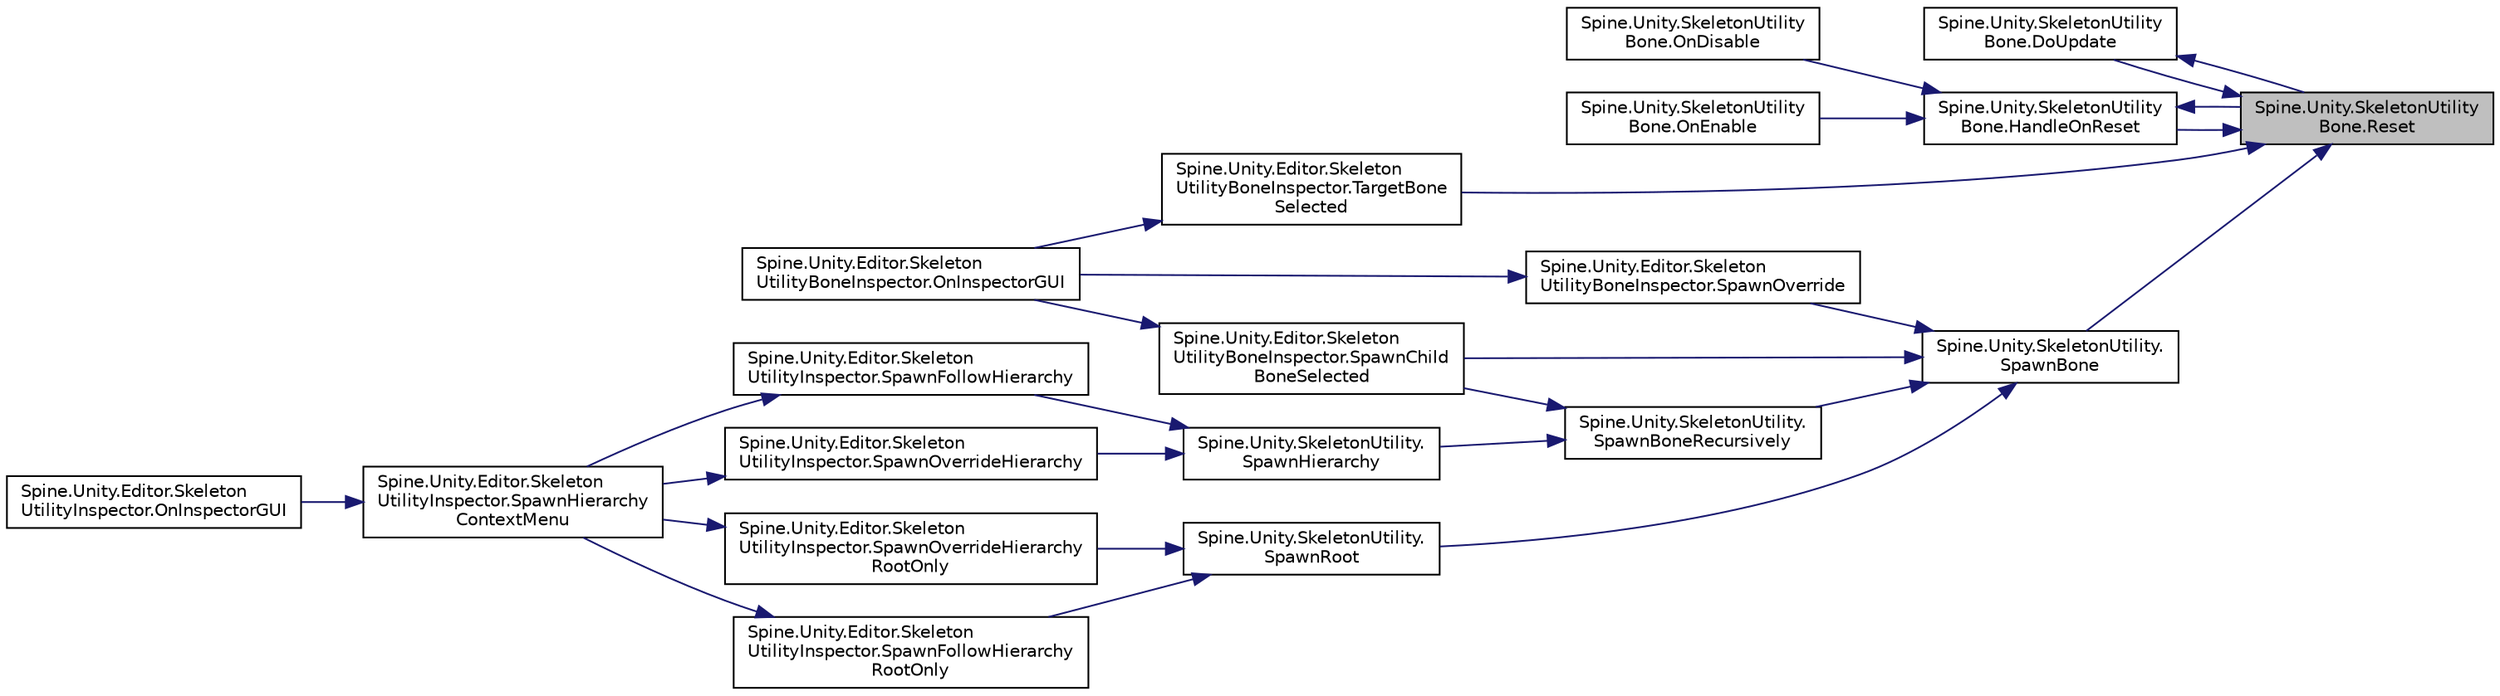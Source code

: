 digraph "Spine.Unity.SkeletonUtilityBone.Reset"
{
 // LATEX_PDF_SIZE
  edge [fontname="Helvetica",fontsize="10",labelfontname="Helvetica",labelfontsize="10"];
  node [fontname="Helvetica",fontsize="10",shape=record];
  rankdir="RL";
  Node1 [label="Spine.Unity.SkeletonUtility\lBone.Reset",height=0.2,width=0.4,color="black", fillcolor="grey75", style="filled", fontcolor="black",tooltip=" "];
  Node1 -> Node2 [dir="back",color="midnightblue",fontsize="10",style="solid"];
  Node2 [label="Spine.Unity.SkeletonUtility\lBone.DoUpdate",height=0.2,width=0.4,color="black", fillcolor="white", style="filled",URL="$class_spine_1_1_unity_1_1_skeleton_utility_bone.html#a727d80d5937dbf167f0fc4b92f7c83bc",tooltip=" "];
  Node2 -> Node1 [dir="back",color="midnightblue",fontsize="10",style="solid"];
  Node1 -> Node3 [dir="back",color="midnightblue",fontsize="10",style="solid"];
  Node3 [label="Spine.Unity.SkeletonUtility\lBone.HandleOnReset",height=0.2,width=0.4,color="black", fillcolor="white", style="filled",URL="$class_spine_1_1_unity_1_1_skeleton_utility_bone.html#a8807d55e246a6e212449c510c16a397c",tooltip=" "];
  Node3 -> Node4 [dir="back",color="midnightblue",fontsize="10",style="solid"];
  Node4 [label="Spine.Unity.SkeletonUtility\lBone.OnDisable",height=0.2,width=0.4,color="black", fillcolor="white", style="filled",URL="$class_spine_1_1_unity_1_1_skeleton_utility_bone.html#ab084f9691147c32e2f6a8f00cf64991d",tooltip=" "];
  Node3 -> Node5 [dir="back",color="midnightblue",fontsize="10",style="solid"];
  Node5 [label="Spine.Unity.SkeletonUtility\lBone.OnEnable",height=0.2,width=0.4,color="black", fillcolor="white", style="filled",URL="$class_spine_1_1_unity_1_1_skeleton_utility_bone.html#ae79e87b401cd972538a7d4cd1689fca5",tooltip=" "];
  Node3 -> Node1 [dir="back",color="midnightblue",fontsize="10",style="solid"];
  Node1 -> Node6 [dir="back",color="midnightblue",fontsize="10",style="solid"];
  Node6 [label="Spine.Unity.SkeletonUtility.\lSpawnBone",height=0.2,width=0.4,color="black", fillcolor="white", style="filled",URL="$class_spine_1_1_unity_1_1_skeleton_utility.html#a66d2098df30148e5c5e592f1de9bc414",tooltip=" "];
  Node6 -> Node7 [dir="back",color="midnightblue",fontsize="10",style="solid"];
  Node7 [label="Spine.Unity.SkeletonUtility.\lSpawnBoneRecursively",height=0.2,width=0.4,color="black", fillcolor="white", style="filled",URL="$class_spine_1_1_unity_1_1_skeleton_utility.html#af1451cab18afafebe62cace739cf4186",tooltip=" "];
  Node7 -> Node8 [dir="back",color="midnightblue",fontsize="10",style="solid"];
  Node8 [label="Spine.Unity.Editor.Skeleton\lUtilityBoneInspector.SpawnChild\lBoneSelected",height=0.2,width=0.4,color="black", fillcolor="white", style="filled",URL="$class_spine_1_1_unity_1_1_editor_1_1_skeleton_utility_bone_inspector.html#a500c94658e3589779e47f7cdc35cbc13",tooltip=" "];
  Node8 -> Node9 [dir="back",color="midnightblue",fontsize="10",style="solid"];
  Node9 [label="Spine.Unity.Editor.Skeleton\lUtilityBoneInspector.OnInspectorGUI",height=0.2,width=0.4,color="black", fillcolor="white", style="filled",URL="$class_spine_1_1_unity_1_1_editor_1_1_skeleton_utility_bone_inspector.html#a19b126b947d171f662d3a49b0ef67ecd",tooltip=" "];
  Node7 -> Node10 [dir="back",color="midnightblue",fontsize="10",style="solid"];
  Node10 [label="Spine.Unity.SkeletonUtility.\lSpawnHierarchy",height=0.2,width=0.4,color="black", fillcolor="white", style="filled",URL="$class_spine_1_1_unity_1_1_skeleton_utility.html#aca7429047790d57b9da23180484224c7",tooltip=" "];
  Node10 -> Node11 [dir="back",color="midnightblue",fontsize="10",style="solid"];
  Node11 [label="Spine.Unity.Editor.Skeleton\lUtilityInspector.SpawnFollowHierarchy",height=0.2,width=0.4,color="black", fillcolor="white", style="filled",URL="$class_spine_1_1_unity_1_1_editor_1_1_skeleton_utility_inspector.html#a92860705b113a15e7dad148fd33ebd48",tooltip=" "];
  Node11 -> Node12 [dir="back",color="midnightblue",fontsize="10",style="solid"];
  Node12 [label="Spine.Unity.Editor.Skeleton\lUtilityInspector.SpawnHierarchy\lContextMenu",height=0.2,width=0.4,color="black", fillcolor="white", style="filled",URL="$class_spine_1_1_unity_1_1_editor_1_1_skeleton_utility_inspector.html#ac788bccb16956f14571306f3f4dfc13d",tooltip=" "];
  Node12 -> Node13 [dir="back",color="midnightblue",fontsize="10",style="solid"];
  Node13 [label="Spine.Unity.Editor.Skeleton\lUtilityInspector.OnInspectorGUI",height=0.2,width=0.4,color="black", fillcolor="white", style="filled",URL="$class_spine_1_1_unity_1_1_editor_1_1_skeleton_utility_inspector.html#a6f52ece3c7e4f67f2e25c41b40adba3f",tooltip=" "];
  Node10 -> Node14 [dir="back",color="midnightblue",fontsize="10",style="solid"];
  Node14 [label="Spine.Unity.Editor.Skeleton\lUtilityInspector.SpawnOverrideHierarchy",height=0.2,width=0.4,color="black", fillcolor="white", style="filled",URL="$class_spine_1_1_unity_1_1_editor_1_1_skeleton_utility_inspector.html#a2708a1e7073263a0c030b8bcaa40638c",tooltip=" "];
  Node14 -> Node12 [dir="back",color="midnightblue",fontsize="10",style="solid"];
  Node6 -> Node8 [dir="back",color="midnightblue",fontsize="10",style="solid"];
  Node6 -> Node15 [dir="back",color="midnightblue",fontsize="10",style="solid"];
  Node15 [label="Spine.Unity.Editor.Skeleton\lUtilityBoneInspector.SpawnOverride",height=0.2,width=0.4,color="black", fillcolor="white", style="filled",URL="$class_spine_1_1_unity_1_1_editor_1_1_skeleton_utility_bone_inspector.html#a03229f9b0e29583adf4d52c3b586a84b",tooltip=" "];
  Node15 -> Node9 [dir="back",color="midnightblue",fontsize="10",style="solid"];
  Node6 -> Node16 [dir="back",color="midnightblue",fontsize="10",style="solid"];
  Node16 [label="Spine.Unity.SkeletonUtility.\lSpawnRoot",height=0.2,width=0.4,color="black", fillcolor="white", style="filled",URL="$class_spine_1_1_unity_1_1_skeleton_utility.html#a0f885c2a30cd961443484ca28ec77701",tooltip=" "];
  Node16 -> Node17 [dir="back",color="midnightblue",fontsize="10",style="solid"];
  Node17 [label="Spine.Unity.Editor.Skeleton\lUtilityInspector.SpawnFollowHierarchy\lRootOnly",height=0.2,width=0.4,color="black", fillcolor="white", style="filled",URL="$class_spine_1_1_unity_1_1_editor_1_1_skeleton_utility_inspector.html#a1a639c83e8127cd48223f24076c880bb",tooltip=" "];
  Node17 -> Node12 [dir="back",color="midnightblue",fontsize="10",style="solid"];
  Node16 -> Node18 [dir="back",color="midnightblue",fontsize="10",style="solid"];
  Node18 [label="Spine.Unity.Editor.Skeleton\lUtilityInspector.SpawnOverrideHierarchy\lRootOnly",height=0.2,width=0.4,color="black", fillcolor="white", style="filled",URL="$class_spine_1_1_unity_1_1_editor_1_1_skeleton_utility_inspector.html#a461c26edb5aa51272b5c7d0b0af02bf4",tooltip=" "];
  Node18 -> Node12 [dir="back",color="midnightblue",fontsize="10",style="solid"];
  Node1 -> Node19 [dir="back",color="midnightblue",fontsize="10",style="solid"];
  Node19 [label="Spine.Unity.Editor.Skeleton\lUtilityBoneInspector.TargetBone\lSelected",height=0.2,width=0.4,color="black", fillcolor="white", style="filled",URL="$class_spine_1_1_unity_1_1_editor_1_1_skeleton_utility_bone_inspector.html#a8dceb885fc4671176c5d64f091cdc76b",tooltip=" "];
  Node19 -> Node9 [dir="back",color="midnightblue",fontsize="10",style="solid"];
}
